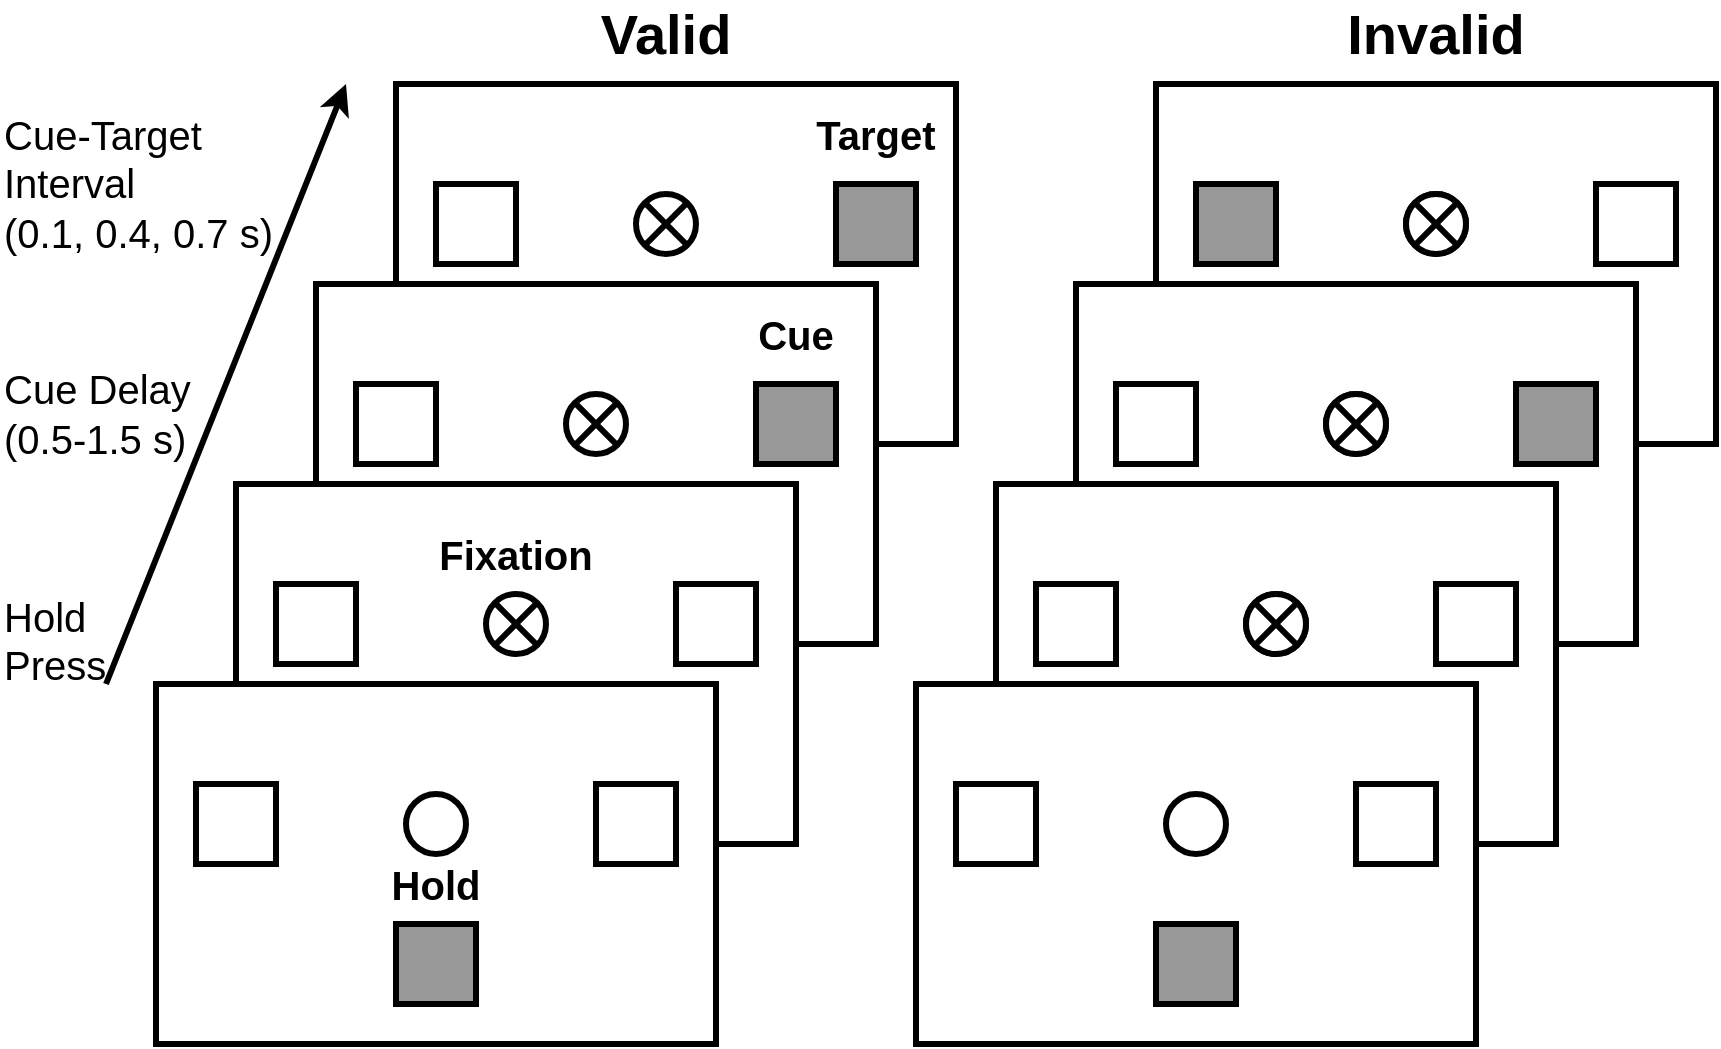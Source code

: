 <mxfile version="24.7.12">
  <diagram name="Page-1" id="e4cWMGjFBGgjinDZWGil">
    <mxGraphModel dx="2214" dy="1847" grid="1" gridSize="10" guides="1" tooltips="1" connect="1" arrows="1" fold="1" page="1" pageScale="1" pageWidth="850" pageHeight="1100" math="0" shadow="0">
      <root>
        <mxCell id="0" />
        <mxCell id="1" parent="0" />
        <mxCell id="U4rwWAQ99nn0N7G6rpjY-23" value="" style="rounded=0;whiteSpace=wrap;html=1;fillColor=default;strokeWidth=3;" parent="1" vertex="1">
          <mxGeometry x="160" y="-20" width="280" height="180" as="geometry" />
        </mxCell>
        <mxCell id="U4rwWAQ99nn0N7G6rpjY-24" value="" style="whiteSpace=wrap;html=1;aspect=fixed;strokeWidth=3;fillColor=#999999;" parent="1" vertex="1">
          <mxGeometry x="380" y="30" width="40" height="40" as="geometry" />
        </mxCell>
        <mxCell id="U4rwWAQ99nn0N7G6rpjY-25" value="" style="whiteSpace=wrap;html=1;aspect=fixed;strokeWidth=3;" parent="1" vertex="1">
          <mxGeometry x="180" y="30" width="40" height="40" as="geometry" />
        </mxCell>
        <mxCell id="U4rwWAQ99nn0N7G6rpjY-27" value="" style="whiteSpace=wrap;html=1;aspect=fixed;strokeWidth=3;" parent="1" vertex="1">
          <mxGeometry x="280" y="100" width="40" height="40" as="geometry" />
        </mxCell>
        <mxCell id="U4rwWAQ99nn0N7G6rpjY-18" value="" style="rounded=0;whiteSpace=wrap;html=1;fillColor=default;strokeWidth=3;" parent="1" vertex="1">
          <mxGeometry x="120" y="80" width="280" height="180" as="geometry" />
        </mxCell>
        <mxCell id="U4rwWAQ99nn0N7G6rpjY-19" value="" style="whiteSpace=wrap;html=1;aspect=fixed;strokeWidth=3;fillColor=#999999;" parent="1" vertex="1">
          <mxGeometry x="340" y="130" width="40" height="40" as="geometry" />
        </mxCell>
        <mxCell id="U4rwWAQ99nn0N7G6rpjY-20" value="" style="whiteSpace=wrap;html=1;aspect=fixed;strokeWidth=3;" parent="1" vertex="1">
          <mxGeometry x="140" y="130" width="40" height="40" as="geometry" />
        </mxCell>
        <mxCell id="U4rwWAQ99nn0N7G6rpjY-22" value="" style="whiteSpace=wrap;html=1;aspect=fixed;strokeWidth=3;" parent="1" vertex="1">
          <mxGeometry x="240" y="200" width="40" height="40" as="geometry" />
        </mxCell>
        <mxCell id="U4rwWAQ99nn0N7G6rpjY-7" value="" style="rounded=0;whiteSpace=wrap;html=1;fillColor=default;strokeWidth=3;" parent="1" vertex="1">
          <mxGeometry x="80" y="180" width="280" height="180" as="geometry" />
        </mxCell>
        <mxCell id="U4rwWAQ99nn0N7G6rpjY-8" value="" style="whiteSpace=wrap;html=1;aspect=fixed;strokeWidth=3;" parent="1" vertex="1">
          <mxGeometry x="300" y="230" width="40" height="40" as="geometry" />
        </mxCell>
        <mxCell id="U4rwWAQ99nn0N7G6rpjY-9" value="" style="whiteSpace=wrap;html=1;aspect=fixed;strokeWidth=3;" parent="1" vertex="1">
          <mxGeometry x="100" y="230" width="40" height="40" as="geometry" />
        </mxCell>
        <mxCell id="U4rwWAQ99nn0N7G6rpjY-11" value="" style="whiteSpace=wrap;html=1;aspect=fixed;strokeWidth=3;" parent="1" vertex="1">
          <mxGeometry x="200" y="300" width="40" height="40" as="geometry" />
        </mxCell>
        <mxCell id="U4rwWAQ99nn0N7G6rpjY-2" value="" style="rounded=0;whiteSpace=wrap;html=1;fillColor=default;strokeWidth=3;" parent="1" vertex="1">
          <mxGeometry x="40" y="280" width="280" height="180" as="geometry" />
        </mxCell>
        <mxCell id="U4rwWAQ99nn0N7G6rpjY-3" value="" style="whiteSpace=wrap;html=1;aspect=fixed;strokeWidth=3;" parent="1" vertex="1">
          <mxGeometry x="260" y="330" width="40" height="40" as="geometry" />
        </mxCell>
        <mxCell id="U4rwWAQ99nn0N7G6rpjY-4" value="" style="whiteSpace=wrap;html=1;aspect=fixed;strokeWidth=3;" parent="1" vertex="1">
          <mxGeometry x="60" y="330" width="40" height="40" as="geometry" />
        </mxCell>
        <mxCell id="U4rwWAQ99nn0N7G6rpjY-5" value="" style="ellipse;whiteSpace=wrap;html=1;aspect=fixed;strokeWidth=3;" parent="1" vertex="1">
          <mxGeometry x="165" y="335" width="30" height="30" as="geometry" />
        </mxCell>
        <mxCell id="U4rwWAQ99nn0N7G6rpjY-6" value="" style="whiteSpace=wrap;html=1;aspect=fixed;fillColor=#999999;strokeWidth=3;" parent="1" vertex="1">
          <mxGeometry x="160" y="400" width="40" height="40" as="geometry" />
        </mxCell>
        <mxCell id="U4rwWAQ99nn0N7G6rpjY-28" value="" style="rounded=0;whiteSpace=wrap;html=1;fillColor=default;strokeWidth=3;" parent="1" vertex="1">
          <mxGeometry x="540" y="-20" width="280" height="180" as="geometry" />
        </mxCell>
        <mxCell id="U4rwWAQ99nn0N7G6rpjY-29" value="" style="whiteSpace=wrap;html=1;aspect=fixed;strokeWidth=3;" parent="1" vertex="1">
          <mxGeometry x="760" y="30" width="40" height="40" as="geometry" />
        </mxCell>
        <mxCell id="U4rwWAQ99nn0N7G6rpjY-30" value="" style="whiteSpace=wrap;html=1;aspect=fixed;strokeWidth=3;fillColor=#999999;" parent="1" vertex="1">
          <mxGeometry x="560" y="30" width="40" height="40" as="geometry" />
        </mxCell>
        <mxCell id="U4rwWAQ99nn0N7G6rpjY-31" value="" style="ellipse;whiteSpace=wrap;html=1;aspect=fixed;strokeWidth=3;" parent="1" vertex="1">
          <mxGeometry x="665" y="35" width="30" height="30" as="geometry" />
        </mxCell>
        <mxCell id="U4rwWAQ99nn0N7G6rpjY-32" value="" style="whiteSpace=wrap;html=1;aspect=fixed;strokeWidth=3;" parent="1" vertex="1">
          <mxGeometry x="660" y="100" width="40" height="40" as="geometry" />
        </mxCell>
        <mxCell id="U4rwWAQ99nn0N7G6rpjY-33" value="" style="rounded=0;whiteSpace=wrap;html=1;fillColor=default;strokeWidth=3;" parent="1" vertex="1">
          <mxGeometry x="500" y="80" width="280" height="180" as="geometry" />
        </mxCell>
        <mxCell id="U4rwWAQ99nn0N7G6rpjY-34" value="" style="whiteSpace=wrap;html=1;aspect=fixed;strokeWidth=3;fillColor=#999999;" parent="1" vertex="1">
          <mxGeometry x="720" y="130" width="40" height="40" as="geometry" />
        </mxCell>
        <mxCell id="U4rwWAQ99nn0N7G6rpjY-35" value="" style="whiteSpace=wrap;html=1;aspect=fixed;strokeWidth=3;" parent="1" vertex="1">
          <mxGeometry x="520" y="130" width="40" height="40" as="geometry" />
        </mxCell>
        <mxCell id="U4rwWAQ99nn0N7G6rpjY-36" value="" style="ellipse;whiteSpace=wrap;html=1;aspect=fixed;strokeWidth=3;" parent="1" vertex="1">
          <mxGeometry x="625" y="135" width="30" height="30" as="geometry" />
        </mxCell>
        <mxCell id="U4rwWAQ99nn0N7G6rpjY-37" value="" style="whiteSpace=wrap;html=1;aspect=fixed;strokeWidth=3;" parent="1" vertex="1">
          <mxGeometry x="620" y="200" width="40" height="40" as="geometry" />
        </mxCell>
        <mxCell id="U4rwWAQ99nn0N7G6rpjY-38" value="" style="rounded=0;whiteSpace=wrap;html=1;fillColor=default;strokeWidth=3;" parent="1" vertex="1">
          <mxGeometry x="460" y="180" width="280" height="180" as="geometry" />
        </mxCell>
        <mxCell id="U4rwWAQ99nn0N7G6rpjY-39" value="" style="whiteSpace=wrap;html=1;aspect=fixed;strokeWidth=3;" parent="1" vertex="1">
          <mxGeometry x="680" y="230" width="40" height="40" as="geometry" />
        </mxCell>
        <mxCell id="U4rwWAQ99nn0N7G6rpjY-40" value="" style="whiteSpace=wrap;html=1;aspect=fixed;strokeWidth=3;" parent="1" vertex="1">
          <mxGeometry x="480" y="230" width="40" height="40" as="geometry" />
        </mxCell>
        <mxCell id="U4rwWAQ99nn0N7G6rpjY-41" value="" style="ellipse;whiteSpace=wrap;html=1;aspect=fixed;strokeWidth=3;" parent="1" vertex="1">
          <mxGeometry x="585" y="235" width="30" height="30" as="geometry" />
        </mxCell>
        <mxCell id="U4rwWAQ99nn0N7G6rpjY-42" value="" style="whiteSpace=wrap;html=1;aspect=fixed;strokeWidth=3;" parent="1" vertex="1">
          <mxGeometry x="580" y="300" width="40" height="40" as="geometry" />
        </mxCell>
        <mxCell id="U4rwWAQ99nn0N7G6rpjY-43" value="" style="rounded=0;whiteSpace=wrap;html=1;fillColor=default;strokeWidth=3;" parent="1" vertex="1">
          <mxGeometry x="420" y="280" width="280" height="180" as="geometry" />
        </mxCell>
        <mxCell id="U4rwWAQ99nn0N7G6rpjY-44" value="" style="whiteSpace=wrap;html=1;aspect=fixed;strokeWidth=3;" parent="1" vertex="1">
          <mxGeometry x="640" y="330" width="40" height="40" as="geometry" />
        </mxCell>
        <mxCell id="U4rwWAQ99nn0N7G6rpjY-45" value="" style="whiteSpace=wrap;html=1;aspect=fixed;strokeWidth=3;" parent="1" vertex="1">
          <mxGeometry x="440" y="330" width="40" height="40" as="geometry" />
        </mxCell>
        <mxCell id="U4rwWAQ99nn0N7G6rpjY-46" value="" style="ellipse;whiteSpace=wrap;html=1;aspect=fixed;strokeWidth=3;" parent="1" vertex="1">
          <mxGeometry x="545" y="335" width="30" height="30" as="geometry" />
        </mxCell>
        <mxCell id="U4rwWAQ99nn0N7G6rpjY-47" value="" style="whiteSpace=wrap;html=1;aspect=fixed;strokeWidth=3;fillColor=#999999;" parent="1" vertex="1">
          <mxGeometry x="540" y="400" width="40" height="40" as="geometry" />
        </mxCell>
        <mxCell id="U4rwWAQ99nn0N7G6rpjY-56" value="" style="endArrow=classic;html=1;rounded=0;strokeWidth=3;entryX=0;entryY=0;entryDx=0;entryDy=0;exitX=0;exitY=0;exitDx=0;exitDy=0;" parent="1" edge="1">
          <mxGeometry width="50" height="50" relative="1" as="geometry">
            <mxPoint x="15" y="280" as="sourcePoint" />
            <mxPoint x="135" y="-20" as="targetPoint" />
          </mxGeometry>
        </mxCell>
        <mxCell id="U4rwWAQ99nn0N7G6rpjY-57" value="&lt;font style=&quot;font-size: 20px;&quot; face=&quot;Arial&quot;&gt;&lt;b&gt;Hold&lt;/b&gt;&lt;/font&gt;" style="text;html=1;align=center;verticalAlign=middle;whiteSpace=wrap;rounded=0;" parent="1" vertex="1">
          <mxGeometry x="150" y="365" width="60" height="30" as="geometry" />
        </mxCell>
        <mxCell id="U4rwWAQ99nn0N7G6rpjY-58" value="&lt;font style=&quot;font-size: 20px;&quot; face=&quot;Arial&quot;&gt;&lt;b&gt;Fixation&lt;/b&gt;&lt;/font&gt;" style="text;html=1;align=center;verticalAlign=middle;whiteSpace=wrap;rounded=0;" parent="1" vertex="1">
          <mxGeometry x="170" y="200" width="100" height="30" as="geometry" />
        </mxCell>
        <mxCell id="U4rwWAQ99nn0N7G6rpjY-59" value="&lt;font style=&quot;font-size: 20px;&quot; face=&quot;Arial&quot;&gt;&lt;b&gt;Cue&lt;/b&gt;&lt;/font&gt;" style="text;html=1;align=center;verticalAlign=middle;whiteSpace=wrap;rounded=0;" parent="1" vertex="1">
          <mxGeometry x="330" y="90" width="60" height="30" as="geometry" />
        </mxCell>
        <mxCell id="U4rwWAQ99nn0N7G6rpjY-60" value="&lt;font style=&quot;font-size: 20px;&quot; face=&quot;Arial&quot;&gt;&lt;b&gt;Target&lt;/b&gt;&lt;/font&gt;" style="text;html=1;align=center;verticalAlign=middle;whiteSpace=wrap;rounded=0;" parent="1" vertex="1">
          <mxGeometry x="360" y="-10" width="80" height="30" as="geometry" />
        </mxCell>
        <mxCell id="U4rwWAQ99nn0N7G6rpjY-61" value="" style="shape=sumEllipse;perimeter=ellipsePerimeter;whiteSpace=wrap;html=1;backgroundOutline=1;strokeWidth=3;" parent="1" vertex="1">
          <mxGeometry x="205" y="235" width="30" height="30" as="geometry" />
        </mxCell>
        <mxCell id="U4rwWAQ99nn0N7G6rpjY-62" value="" style="shape=sumEllipse;perimeter=ellipsePerimeter;whiteSpace=wrap;html=1;backgroundOutline=1;strokeWidth=3;" parent="1" vertex="1">
          <mxGeometry x="245" y="135" width="30" height="30" as="geometry" />
        </mxCell>
        <mxCell id="U4rwWAQ99nn0N7G6rpjY-63" value="" style="shape=sumEllipse;perimeter=ellipsePerimeter;whiteSpace=wrap;html=1;backgroundOutline=1;strokeWidth=3;" parent="1" vertex="1">
          <mxGeometry x="280" y="35" width="30" height="30" as="geometry" />
        </mxCell>
        <mxCell id="U4rwWAQ99nn0N7G6rpjY-64" value="" style="shape=sumEllipse;perimeter=ellipsePerimeter;whiteSpace=wrap;html=1;backgroundOutline=1;strokeWidth=3;" parent="1" vertex="1">
          <mxGeometry x="585" y="235" width="30" height="30" as="geometry" />
        </mxCell>
        <mxCell id="U4rwWAQ99nn0N7G6rpjY-65" value="" style="shape=sumEllipse;perimeter=ellipsePerimeter;whiteSpace=wrap;html=1;backgroundOutline=1;strokeWidth=3;" parent="1" vertex="1">
          <mxGeometry x="625" y="135" width="30" height="30" as="geometry" />
        </mxCell>
        <mxCell id="U4rwWAQ99nn0N7G6rpjY-66" value="" style="shape=sumEllipse;perimeter=ellipsePerimeter;whiteSpace=wrap;html=1;backgroundOutline=1;strokeWidth=3;" parent="1" vertex="1">
          <mxGeometry x="665" y="35" width="30" height="30" as="geometry" />
        </mxCell>
        <mxCell id="U4rwWAQ99nn0N7G6rpjY-78" value="&lt;div align=&quot;left&quot;&gt;&lt;font style=&quot;font-size: 20px;&quot;&gt;Hold Press&lt;/font&gt;&lt;/div&gt;" style="text;html=1;align=left;verticalAlign=middle;whiteSpace=wrap;rounded=0;" parent="1" vertex="1">
          <mxGeometry x="-38" y="235" width="70" height="45" as="geometry" />
        </mxCell>
        <mxCell id="U4rwWAQ99nn0N7G6rpjY-79" value="&lt;div align=&quot;left&quot; style=&quot;font-size: 19px;&quot;&gt;&lt;font style=&quot;font-size: 20px;&quot;&gt;Cue Delay&lt;/font&gt;&lt;/div&gt;&lt;div align=&quot;left&quot; style=&quot;font-size: 19px;&quot;&gt;&lt;font style=&quot;font-size: 20px;&quot;&gt;(0.5-1.5 s)&lt;br&gt;&lt;/font&gt;&lt;/div&gt;" style="text;html=1;align=left;verticalAlign=middle;whiteSpace=wrap;rounded=0;" parent="1" vertex="1">
          <mxGeometry x="-38" y="120" width="110" height="50" as="geometry" />
        </mxCell>
        <mxCell id="U4rwWAQ99nn0N7G6rpjY-80" value="&lt;div align=&quot;left&quot; style=&quot;font-size: 17px;&quot;&gt;&lt;font style=&quot;font-size: 20px;&quot;&gt;Cue-Target Interval&lt;/font&gt;&lt;/div&gt;&lt;div align=&quot;left&quot; style=&quot;font-size: 17px;&quot;&gt;&lt;font style=&quot;font-size: 20px;&quot;&gt;(0.1, 0.4, 0.7 s)&lt;br&gt;&lt;/font&gt;&lt;/div&gt;" style="text;html=1;align=left;verticalAlign=middle;whiteSpace=wrap;rounded=0;" parent="1" vertex="1">
          <mxGeometry x="-38" width="140" height="60" as="geometry" />
        </mxCell>
        <mxCell id="U4rwWAQ99nn0N7G6rpjY-82" value="&lt;font size=&quot;1&quot; face=&quot;Arial&quot;&gt;&lt;b style=&quot;font-size: 28px;&quot;&gt;Valid&lt;/b&gt;&lt;/font&gt;" style="text;html=1;align=center;verticalAlign=middle;whiteSpace=wrap;rounded=0;" parent="1" vertex="1">
          <mxGeometry x="255" y="-60" width="80" height="30" as="geometry" />
        </mxCell>
        <mxCell id="U4rwWAQ99nn0N7G6rpjY-83" value="&lt;font size=&quot;1&quot; face=&quot;Arial&quot;&gt;&lt;b style=&quot;font-size: 28px;&quot;&gt;Invalid&lt;/b&gt;&lt;/font&gt;" style="text;html=1;align=center;verticalAlign=middle;whiteSpace=wrap;rounded=0;" parent="1" vertex="1">
          <mxGeometry x="640" y="-60" width="80" height="30" as="geometry" />
        </mxCell>
      </root>
    </mxGraphModel>
  </diagram>
</mxfile>
